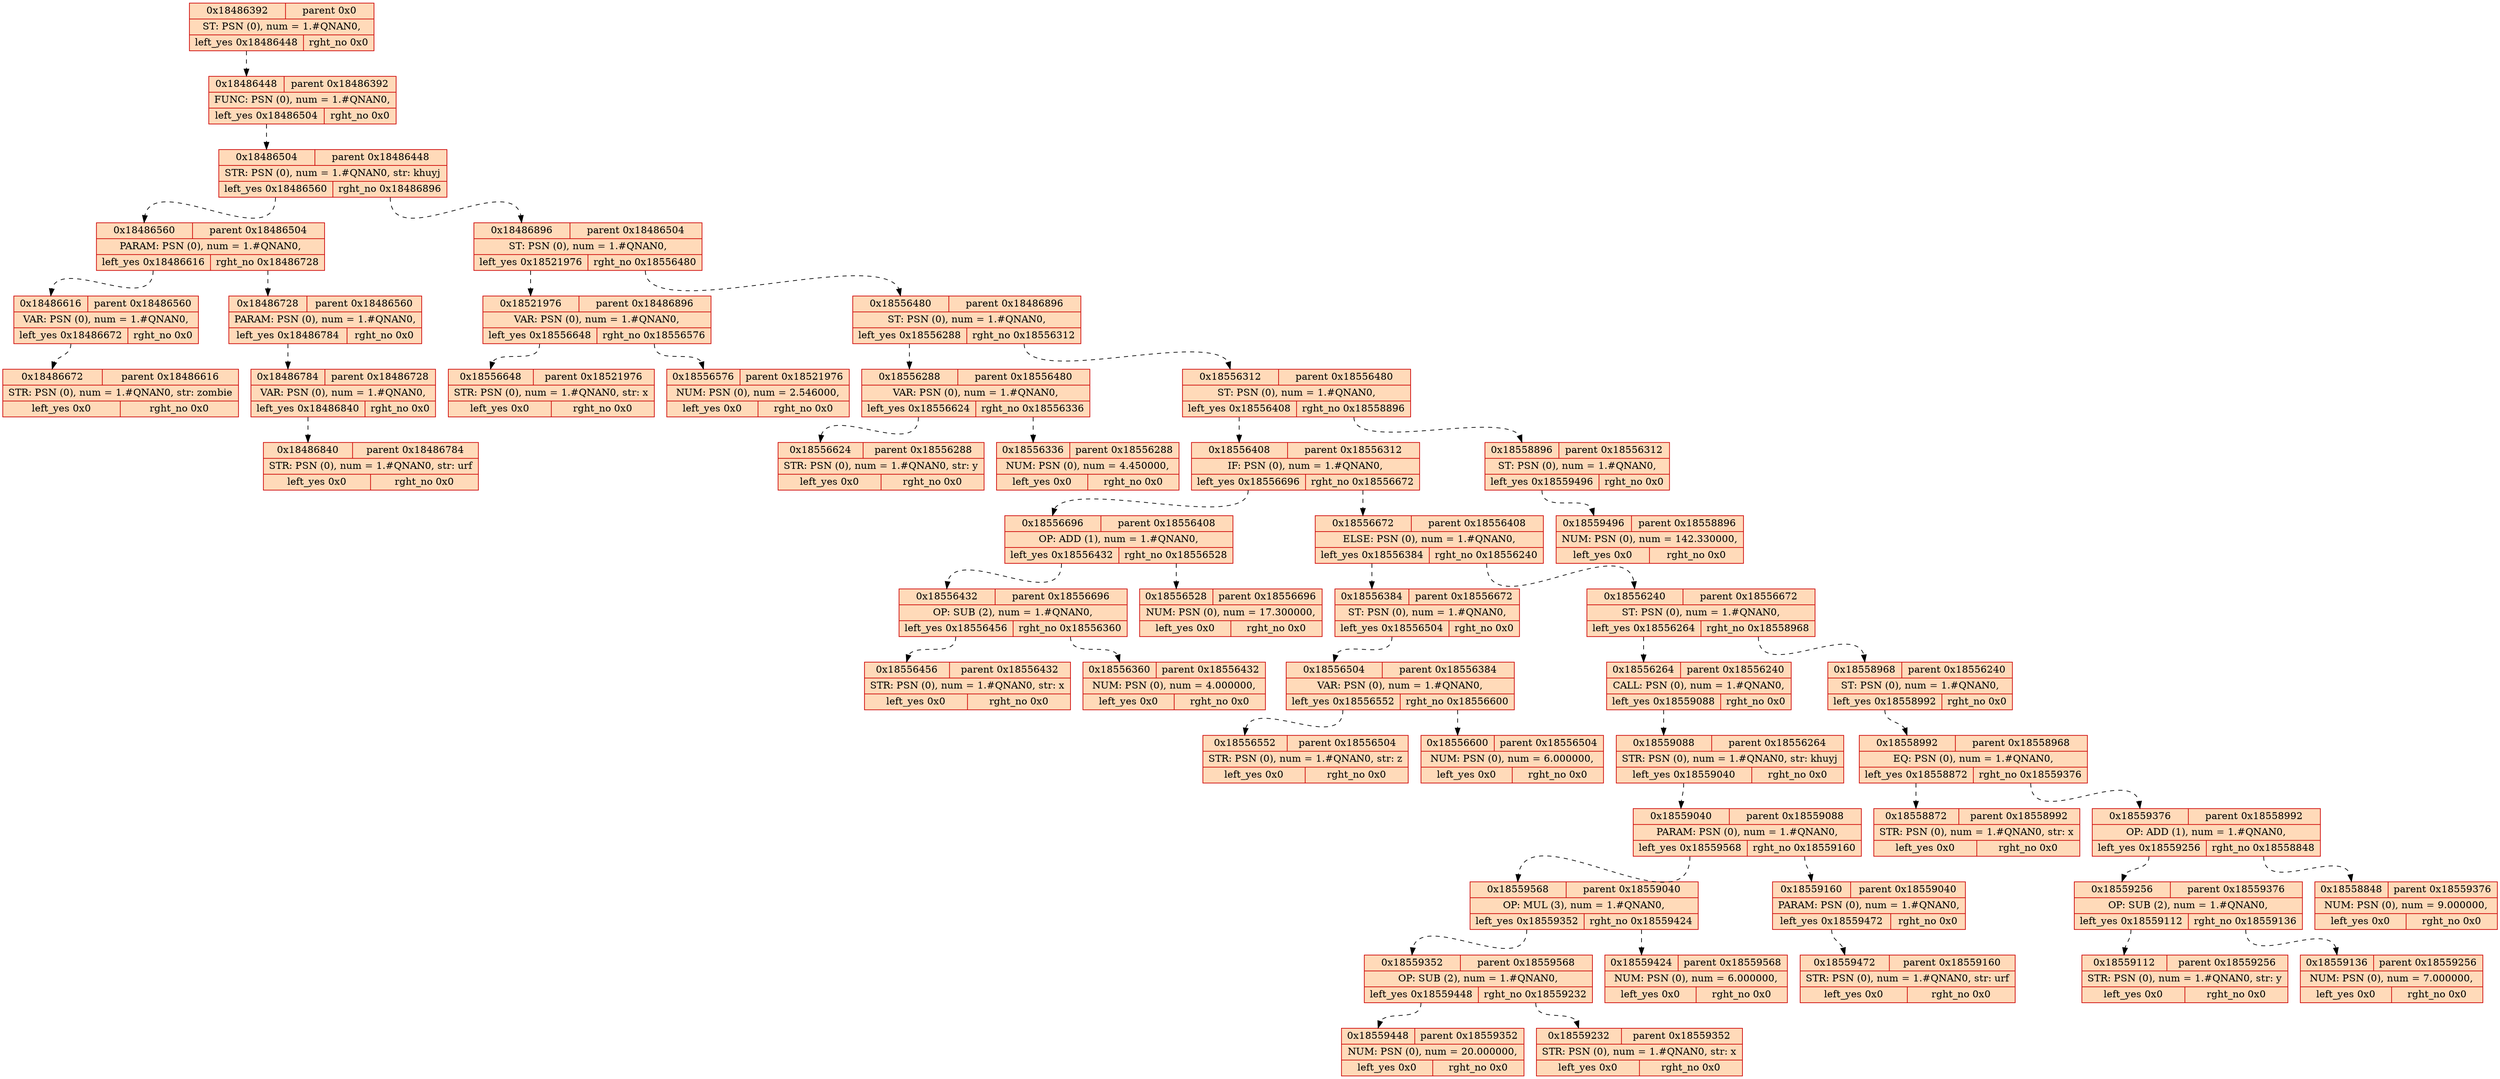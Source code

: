 digraph tree{
	rankdir=TB;
spline = ortho;
	18486392[style="filled",fillcolor="peachpuff"shape=record,color=red3,label="{{<f0> 0x18486392 |<f3>parent 0x0}|ST: PSN  (0), num = 1.#QNAN0, |{<f2>left_yes 0x18486448 | <f1>rght_no 0x0}}"]
	18486392:<f2>:s->18486448:<f0>:n[weight = 1, constraint=true, style="dashed"]
	18486448[style="filled",fillcolor="peachpuff"shape=record,color=red3,label="{{<f0> 0x18486448 |<f3>parent 0x18486392}|FUNC: PSN  (0), num = 1.#QNAN0, |{<f2>left_yes 0x18486504 | <f1>rght_no 0x0}}"]
	18486448:<f2>:s->18486504:<f0>:n[weight = 1, constraint=true, style="dashed"]
	18486504[style="filled",fillcolor="peachpuff"shape=record,color=red3,label="{{<f0> 0x18486504 |<f3>parent 0x18486448}|STR: PSN  (0), num = 1.#QNAN0, str: khuyj|{<f2>left_yes 0x18486560 | <f1>rght_no 0x18486896}}"]
	18486504:<f2>:s->18486560:<f0>:n[weight = 1, constraint=true, style="dashed"]
	18486504:<f1>:s->18486896:<f0>:n[weight = 1, constraint=true, style="dashed"]
	18486896[style="filled",fillcolor="peachpuff"shape=record,color=red3,label="{{<f0> 0x18486896 |<f3>parent 0x18486504}|ST: PSN  (0), num = 1.#QNAN0, |{<f2>left_yes 0x18521976 | <f1>rght_no 0x18556480}}"]
	18486896:<f2>:s->18521976:<f0>:n[weight = 1, constraint=true, style="dashed"]
	18486896:<f1>:s->18556480:<f0>:n[weight = 1, constraint=true, style="dashed"]
	18556480[style="filled",fillcolor="peachpuff"shape=record,color=red3,label="{{<f0> 0x18556480 |<f3>parent 0x18486896}|ST: PSN  (0), num = 1.#QNAN0, |{<f2>left_yes 0x18556288 | <f1>rght_no 0x18556312}}"]
	18556480:<f2>:s->18556288:<f0>:n[weight = 1, constraint=true, style="dashed"]
	18556480:<f1>:s->18556312:<f0>:n[weight = 1, constraint=true, style="dashed"]
	18556312[style="filled",fillcolor="peachpuff"shape=record,color=red3,label="{{<f0> 0x18556312 |<f3>parent 0x18556480}|ST: PSN  (0), num = 1.#QNAN0, |{<f2>left_yes 0x18556408 | <f1>rght_no 0x18558896}}"]
	18556312:<f2>:s->18556408:<f0>:n[weight = 1, constraint=true, style="dashed"]
	18556312:<f1>:s->18558896:<f0>:n[weight = 1, constraint=true, style="dashed"]
	18558896[style="filled",fillcolor="peachpuff"shape=record,color=red3,label="{{<f0> 0x18558896 |<f3>parent 0x18556312}|ST: PSN  (0), num = 1.#QNAN0, |{<f2>left_yes 0x18559496 | <f1>rght_no 0x0}}"]
	18558896:<f2>:s->18559496:<f0>:n[weight = 1, constraint=true, style="dashed"]
	18559496[style="filled",fillcolor="peachpuff"shape=record,color=red3,label="{{<f0> 0x18559496 |<f3>parent 0x18558896}|NUM: PSN  (0), num = 142.330000, |{<f2>left_yes 0x0 | <f1>rght_no 0x0}}"]
	18556408[style="filled",fillcolor="peachpuff"shape=record,color=red3,label="{{<f0> 0x18556408 |<f3>parent 0x18556312}|IF: PSN  (0), num = 1.#QNAN0, |{<f2>left_yes 0x18556696 | <f1>rght_no 0x18556672}}"]
	18556408:<f2>:s->18556696:<f0>:n[weight = 1, constraint=true, style="dashed"]
	18556408:<f1>:s->18556672:<f0>:n[weight = 1, constraint=true, style="dashed"]
	18556672[style="filled",fillcolor="peachpuff"shape=record,color=red3,label="{{<f0> 0x18556672 |<f3>parent 0x18556408}|ELSE: PSN  (0), num = 1.#QNAN0, |{<f2>left_yes 0x18556384 | <f1>rght_no 0x18556240}}"]
	18556672:<f2>:s->18556384:<f0>:n[weight = 1, constraint=true, style="dashed"]
	18556672:<f1>:s->18556240:<f0>:n[weight = 1, constraint=true, style="dashed"]
	18556240[style="filled",fillcolor="peachpuff"shape=record,color=red3,label="{{<f0> 0x18556240 |<f3>parent 0x18556672}|ST: PSN  (0), num = 1.#QNAN0, |{<f2>left_yes 0x18556264 | <f1>rght_no 0x18558968}}"]
	18556240:<f2>:s->18556264:<f0>:n[weight = 1, constraint=true, style="dashed"]
	18556240:<f1>:s->18558968:<f0>:n[weight = 1, constraint=true, style="dashed"]
	18558968[style="filled",fillcolor="peachpuff"shape=record,color=red3,label="{{<f0> 0x18558968 |<f3>parent 0x18556240}|ST: PSN  (0), num = 1.#QNAN0, |{<f2>left_yes 0x18558992 | <f1>rght_no 0x0}}"]
	18558968:<f2>:s->18558992:<f0>:n[weight = 1, constraint=true, style="dashed"]
	18558992[style="filled",fillcolor="peachpuff"shape=record,color=red3,label="{{<f0> 0x18558992 |<f3>parent 0x18558968}|EQ: PSN  (0), num = 1.#QNAN0, |{<f2>left_yes 0x18558872 | <f1>rght_no 0x18559376}}"]
	18558992:<f2>:s->18558872:<f0>:n[weight = 1, constraint=true, style="dashed"]
	18558992:<f1>:s->18559376:<f0>:n[weight = 1, constraint=true, style="dashed"]
	18559376[style="filled",fillcolor="peachpuff"shape=record,color=red3,label="{{<f0> 0x18559376 |<f3>parent 0x18558992}|OP: ADD  (1), num = 1.#QNAN0, |{<f2>left_yes 0x18559256 | <f1>rght_no 0x18558848}}"]
	18559376:<f2>:s->18559256:<f0>:n[weight = 1, constraint=true, style="dashed"]
	18559376:<f1>:s->18558848:<f0>:n[weight = 1, constraint=true, style="dashed"]
	18558848[style="filled",fillcolor="peachpuff"shape=record,color=red3,label="{{<f0> 0x18558848 |<f3>parent 0x18559376}|NUM: PSN  (0), num = 9.000000, |{<f2>left_yes 0x0 | <f1>rght_no 0x0}}"]
	18559256[style="filled",fillcolor="peachpuff"shape=record,color=red3,label="{{<f0> 0x18559256 |<f3>parent 0x18559376}|OP: SUB  (2), num = 1.#QNAN0, |{<f2>left_yes 0x18559112 | <f1>rght_no 0x18559136}}"]
	18559256:<f2>:s->18559112:<f0>:n[weight = 1, constraint=true, style="dashed"]
	18559256:<f1>:s->18559136:<f0>:n[weight = 1, constraint=true, style="dashed"]
	18559136[style="filled",fillcolor="peachpuff"shape=record,color=red3,label="{{<f0> 0x18559136 |<f3>parent 0x18559256}|NUM: PSN  (0), num = 7.000000, |{<f2>left_yes 0x0 | <f1>rght_no 0x0}}"]
	18559112[style="filled",fillcolor="peachpuff"shape=record,color=red3,label="{{<f0> 0x18559112 |<f3>parent 0x18559256}|STR: PSN  (0), num = 1.#QNAN0, str: y|{<f2>left_yes 0x0 | <f1>rght_no 0x0}}"]
	18558872[style="filled",fillcolor="peachpuff"shape=record,color=red3,label="{{<f0> 0x18558872 |<f3>parent 0x18558992}|STR: PSN  (0), num = 1.#QNAN0, str: x|{<f2>left_yes 0x0 | <f1>rght_no 0x0}}"]
	18556264[style="filled",fillcolor="peachpuff"shape=record,color=red3,label="{{<f0> 0x18556264 |<f3>parent 0x18556240}|CALL: PSN  (0), num = 1.#QNAN0, |{<f2>left_yes 0x18559088 | <f1>rght_no 0x0}}"]
	18556264:<f2>:s->18559088:<f0>:n[weight = 1, constraint=true, style="dashed"]
	18559088[style="filled",fillcolor="peachpuff"shape=record,color=red3,label="{{<f0> 0x18559088 |<f3>parent 0x18556264}|STR: PSN  (0), num = 1.#QNAN0, str: khuyj|{<f2>left_yes 0x18559040 | <f1>rght_no 0x0}}"]
	18559088:<f2>:s->18559040:<f0>:n[weight = 1, constraint=true, style="dashed"]
	18559040[style="filled",fillcolor="peachpuff"shape=record,color=red3,label="{{<f0> 0x18559040 |<f3>parent 0x18559088}|PARAM: PSN  (0), num = 1.#QNAN0, |{<f2>left_yes 0x18559568 | <f1>rght_no 0x18559160}}"]
	18559040:<f2>:s->18559568:<f0>:n[weight = 1, constraint=true, style="dashed"]
	18559040:<f1>:s->18559160:<f0>:n[weight = 1, constraint=true, style="dashed"]
	18559160[style="filled",fillcolor="peachpuff"shape=record,color=red3,label="{{<f0> 0x18559160 |<f3>parent 0x18559040}|PARAM: PSN  (0), num = 1.#QNAN0, |{<f2>left_yes 0x18559472 | <f1>rght_no 0x0}}"]
	18559160:<f2>:s->18559472:<f0>:n[weight = 1, constraint=true, style="dashed"]
	18559472[style="filled",fillcolor="peachpuff"shape=record,color=red3,label="{{<f0> 0x18559472 |<f3>parent 0x18559160}|STR: PSN  (0), num = 1.#QNAN0, str: urf|{<f2>left_yes 0x0 | <f1>rght_no 0x0}}"]
	18559568[style="filled",fillcolor="peachpuff"shape=record,color=red3,label="{{<f0> 0x18559568 |<f3>parent 0x18559040}|OP: MUL  (3), num = 1.#QNAN0, |{<f2>left_yes 0x18559352 | <f1>rght_no 0x18559424}}"]
	18559568:<f2>:s->18559352:<f0>:n[weight = 1, constraint=true, style="dashed"]
	18559568:<f1>:s->18559424:<f0>:n[weight = 1, constraint=true, style="dashed"]
	18559424[style="filled",fillcolor="peachpuff"shape=record,color=red3,label="{{<f0> 0x18559424 |<f3>parent 0x18559568}|NUM: PSN  (0), num = 6.000000, |{<f2>left_yes 0x0 | <f1>rght_no 0x0}}"]
	18559352[style="filled",fillcolor="peachpuff"shape=record,color=red3,label="{{<f0> 0x18559352 |<f3>parent 0x18559568}|OP: SUB  (2), num = 1.#QNAN0, |{<f2>left_yes 0x18559448 | <f1>rght_no 0x18559232}}"]
	18559352:<f2>:s->18559448:<f0>:n[weight = 1, constraint=true, style="dashed"]
	18559352:<f1>:s->18559232:<f0>:n[weight = 1, constraint=true, style="dashed"]
	18559232[style="filled",fillcolor="peachpuff"shape=record,color=red3,label="{{<f0> 0x18559232 |<f3>parent 0x18559352}|STR: PSN  (0), num = 1.#QNAN0, str: x|{<f2>left_yes 0x0 | <f1>rght_no 0x0}}"]
	18559448[style="filled",fillcolor="peachpuff"shape=record,color=red3,label="{{<f0> 0x18559448 |<f3>parent 0x18559352}|NUM: PSN  (0), num = 20.000000, |{<f2>left_yes 0x0 | <f1>rght_no 0x0}}"]
	18556384[style="filled",fillcolor="peachpuff"shape=record,color=red3,label="{{<f0> 0x18556384 |<f3>parent 0x18556672}|ST: PSN  (0), num = 1.#QNAN0, |{<f2>left_yes 0x18556504 | <f1>rght_no 0x0}}"]
	18556384:<f2>:s->18556504:<f0>:n[weight = 1, constraint=true, style="dashed"]
	18556504[style="filled",fillcolor="peachpuff"shape=record,color=red3,label="{{<f0> 0x18556504 |<f3>parent 0x18556384}|VAR: PSN  (0), num = 1.#QNAN0, |{<f2>left_yes 0x18556552 | <f1>rght_no 0x18556600}}"]
	18556504:<f2>:s->18556552:<f0>:n[weight = 1, constraint=true, style="dashed"]
	18556504:<f1>:s->18556600:<f0>:n[weight = 1, constraint=true, style="dashed"]
	18556600[style="filled",fillcolor="peachpuff"shape=record,color=red3,label="{{<f0> 0x18556600 |<f3>parent 0x18556504}|NUM: PSN  (0), num = 6.000000, |{<f2>left_yes 0x0 | <f1>rght_no 0x0}}"]
	18556552[style="filled",fillcolor="peachpuff"shape=record,color=red3,label="{{<f0> 0x18556552 |<f3>parent 0x18556504}|STR: PSN  (0), num = 1.#QNAN0, str: z|{<f2>left_yes 0x0 | <f1>rght_no 0x0}}"]
	18556696[style="filled",fillcolor="peachpuff"shape=record,color=red3,label="{{<f0> 0x18556696 |<f3>parent 0x18556408}|OP: ADD  (1), num = 1.#QNAN0, |{<f2>left_yes 0x18556432 | <f1>rght_no 0x18556528}}"]
	18556696:<f2>:s->18556432:<f0>:n[weight = 1, constraint=true, style="dashed"]
	18556696:<f1>:s->18556528:<f0>:n[weight = 1, constraint=true, style="dashed"]
	18556528[style="filled",fillcolor="peachpuff"shape=record,color=red3,label="{{<f0> 0x18556528 |<f3>parent 0x18556696}|NUM: PSN  (0), num = 17.300000, |{<f2>left_yes 0x0 | <f1>rght_no 0x0}}"]
	18556432[style="filled",fillcolor="peachpuff"shape=record,color=red3,label="{{<f0> 0x18556432 |<f3>parent 0x18556696}|OP: SUB  (2), num = 1.#QNAN0, |{<f2>left_yes 0x18556456 | <f1>rght_no 0x18556360}}"]
	18556432:<f2>:s->18556456:<f0>:n[weight = 1, constraint=true, style="dashed"]
	18556432:<f1>:s->18556360:<f0>:n[weight = 1, constraint=true, style="dashed"]
	18556360[style="filled",fillcolor="peachpuff"shape=record,color=red3,label="{{<f0> 0x18556360 |<f3>parent 0x18556432}|NUM: PSN  (0), num = 4.000000, |{<f2>left_yes 0x0 | <f1>rght_no 0x0}}"]
	18556456[style="filled",fillcolor="peachpuff"shape=record,color=red3,label="{{<f0> 0x18556456 |<f3>parent 0x18556432}|STR: PSN  (0), num = 1.#QNAN0, str: x|{<f2>left_yes 0x0 | <f1>rght_no 0x0}}"]
	18556288[style="filled",fillcolor="peachpuff"shape=record,color=red3,label="{{<f0> 0x18556288 |<f3>parent 0x18556480}|VAR: PSN  (0), num = 1.#QNAN0, |{<f2>left_yes 0x18556624 | <f1>rght_no 0x18556336}}"]
	18556288:<f2>:s->18556624:<f0>:n[weight = 1, constraint=true, style="dashed"]
	18556288:<f1>:s->18556336:<f0>:n[weight = 1, constraint=true, style="dashed"]
	18556336[style="filled",fillcolor="peachpuff"shape=record,color=red3,label="{{<f0> 0x18556336 |<f3>parent 0x18556288}|NUM: PSN  (0), num = 4.450000, |{<f2>left_yes 0x0 | <f1>rght_no 0x0}}"]
	18556624[style="filled",fillcolor="peachpuff"shape=record,color=red3,label="{{<f0> 0x18556624 |<f3>parent 0x18556288}|STR: PSN  (0), num = 1.#QNAN0, str: y|{<f2>left_yes 0x0 | <f1>rght_no 0x0}}"]
	18521976[style="filled",fillcolor="peachpuff"shape=record,color=red3,label="{{<f0> 0x18521976 |<f3>parent 0x18486896}|VAR: PSN  (0), num = 1.#QNAN0, |{<f2>left_yes 0x18556648 | <f1>rght_no 0x18556576}}"]
	18521976:<f2>:s->18556648:<f0>:n[weight = 1, constraint=true, style="dashed"]
	18521976:<f1>:s->18556576:<f0>:n[weight = 1, constraint=true, style="dashed"]
	18556576[style="filled",fillcolor="peachpuff"shape=record,color=red3,label="{{<f0> 0x18556576 |<f3>parent 0x18521976}|NUM: PSN  (0), num = 2.546000, |{<f2>left_yes 0x0 | <f1>rght_no 0x0}}"]
	18556648[style="filled",fillcolor="peachpuff"shape=record,color=red3,label="{{<f0> 0x18556648 |<f3>parent 0x18521976}|STR: PSN  (0), num = 1.#QNAN0, str: x|{<f2>left_yes 0x0 | <f1>rght_no 0x0}}"]
	18486560[style="filled",fillcolor="peachpuff"shape=record,color=red3,label="{{<f0> 0x18486560 |<f3>parent 0x18486504}|PARAM: PSN  (0), num = 1.#QNAN0, |{<f2>left_yes 0x18486616 | <f1>rght_no 0x18486728}}"]
	18486560:<f2>:s->18486616:<f0>:n[weight = 1, constraint=true, style="dashed"]
	18486560:<f1>:s->18486728:<f0>:n[weight = 1, constraint=true, style="dashed"]
	18486728[style="filled",fillcolor="peachpuff"shape=record,color=red3,label="{{<f0> 0x18486728 |<f3>parent 0x18486560}|PARAM: PSN  (0), num = 1.#QNAN0, |{<f2>left_yes 0x18486784 | <f1>rght_no 0x0}}"]
	18486728:<f2>:s->18486784:<f0>:n[weight = 1, constraint=true, style="dashed"]
	18486784[style="filled",fillcolor="peachpuff"shape=record,color=red3,label="{{<f0> 0x18486784 |<f3>parent 0x18486728}|VAR: PSN  (0), num = 1.#QNAN0, |{<f2>left_yes 0x18486840 | <f1>rght_no 0x0}}"]
	18486784:<f2>:s->18486840:<f0>:n[weight = 1, constraint=true, style="dashed"]
	18486840[style="filled",fillcolor="peachpuff"shape=record,color=red3,label="{{<f0> 0x18486840 |<f3>parent 0x18486784}|STR: PSN  (0), num = 1.#QNAN0, str: urf|{<f2>left_yes 0x0 | <f1>rght_no 0x0}}"]
	18486616[style="filled",fillcolor="peachpuff"shape=record,color=red3,label="{{<f0> 0x18486616 |<f3>parent 0x18486560}|VAR: PSN  (0), num = 1.#QNAN0, |{<f2>left_yes 0x18486672 | <f1>rght_no 0x0}}"]
	18486616:<f2>:s->18486672:<f0>:n[weight = 1, constraint=true, style="dashed"]
	18486672[style="filled",fillcolor="peachpuff"shape=record,color=red3,label="{{<f0> 0x18486672 |<f3>parent 0x18486616}|STR: PSN  (0), num = 1.#QNAN0, str: zombie|{<f2>left_yes 0x0 | <f1>rght_no 0x0}}"]
}
